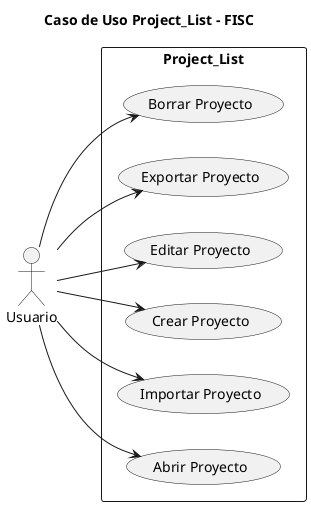 @startuml
title Caso de Uso Project_List - FISC

left to right direction

actor Usuario as user


rectangle "Project_List" {
    usecase "Borrar Proyecto" as borrar
    usecase "Exportar Proyecto" as exportar
    usecase "Editar Proyecto" as editar
    usecase "Crear Proyecto" as crear
    usecase "Importar Proyecto" as importar
    usecase "Abrir Proyecto" as abrir
}

user --> borrar
user --> exportar
user --> editar
user --> crear
user --> importar
user --> abrir
@enduml